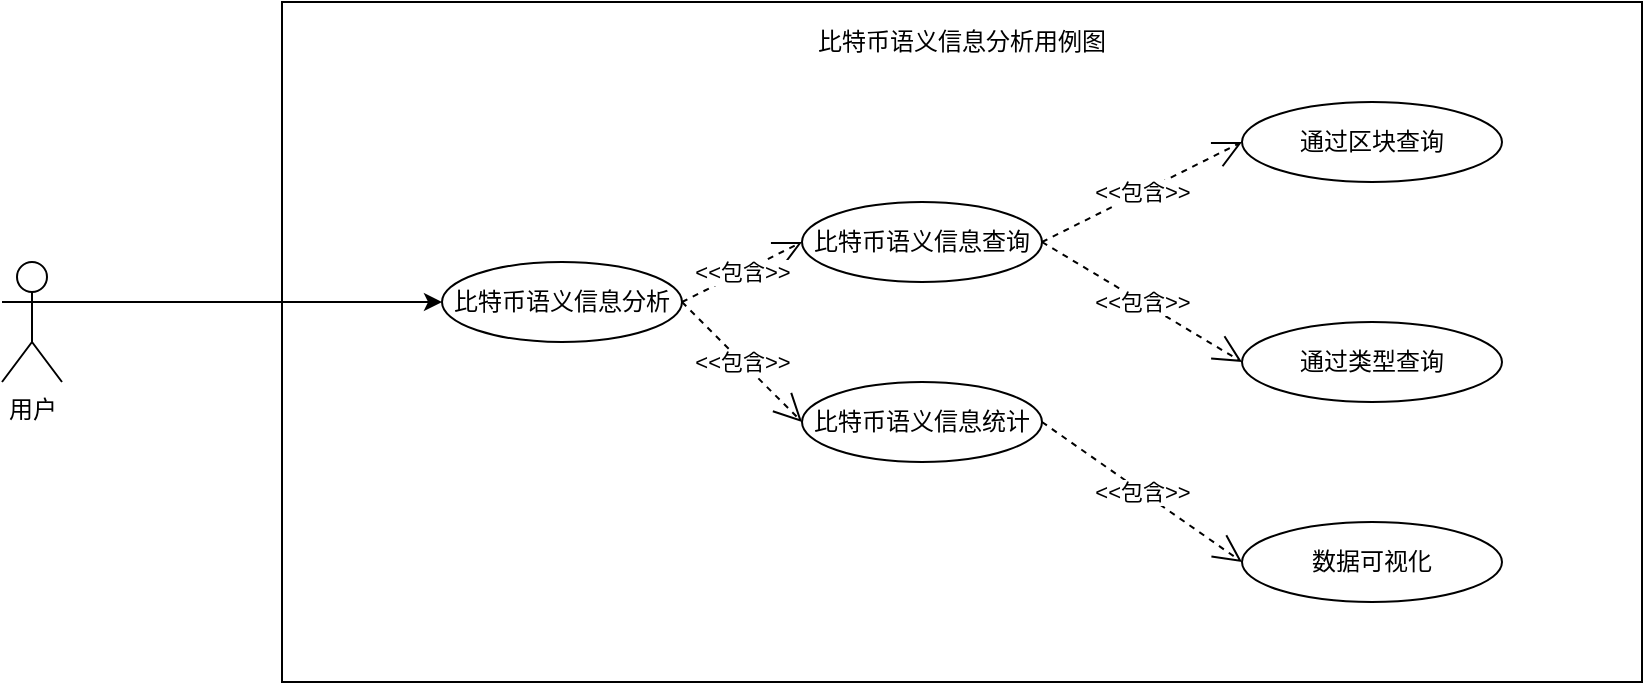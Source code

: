 <mxfile version="14.7.0" type="github"><diagram id="90IDWgGwv996NUTPNuem" name="Page-1"><mxGraphModel dx="2333" dy="801" grid="1" gridSize="10" guides="1" tooltips="1" connect="1" arrows="1" fold="1" page="1" pageScale="1" pageWidth="850" pageHeight="1100" math="0" shadow="0"><root><mxCell id="0"/><mxCell id="1" parent="0"/><mxCell id="Drm-NwM3W-UP_SvnV5Tc-9" value="" style="rounded=0;whiteSpace=wrap;html=1;" parent="1" vertex="1"><mxGeometry x="120" y="140" width="680" height="340" as="geometry"/></mxCell><mxCell id="WsCPyfnsRkTQpv4k7r7G-1" value="用户" style="shape=umlActor;verticalLabelPosition=bottom;verticalAlign=top;html=1;outlineConnect=0;" parent="1" vertex="1"><mxGeometry x="-20" y="270" width="30" height="60" as="geometry"/></mxCell><mxCell id="WsCPyfnsRkTQpv4k7r7G-7" value="比特币语义信息查询" style="ellipse;whiteSpace=wrap;html=1;" parent="1" vertex="1"><mxGeometry x="380" y="240" width="120" height="40" as="geometry"/></mxCell><mxCell id="WsCPyfnsRkTQpv4k7r7G-10" value="比特币语义信息统计" style="ellipse;whiteSpace=wrap;html=1;" parent="1" vertex="1"><mxGeometry x="380" y="330" width="120" height="40" as="geometry"/></mxCell><mxCell id="WsCPyfnsRkTQpv4k7r7G-20" value="通过区块查询" style="ellipse;whiteSpace=wrap;html=1;" parent="1" vertex="1"><mxGeometry x="600" y="190" width="130" height="40" as="geometry"/></mxCell><mxCell id="WsCPyfnsRkTQpv4k7r7G-21" value="通过类型查询" style="ellipse;whiteSpace=wrap;html=1;" parent="1" vertex="1"><mxGeometry x="600" y="300" width="130" height="40" as="geometry"/></mxCell><mxCell id="WsCPyfnsRkTQpv4k7r7G-25" value="&amp;lt;&amp;lt;包含&amp;gt;&amp;gt;" style="endArrow=open;endSize=12;dashed=1;html=1;entryX=0;entryY=0.5;entryDx=0;entryDy=0;exitX=1;exitY=0.5;exitDx=0;exitDy=0;" parent="1" source="WsCPyfnsRkTQpv4k7r7G-7" target="WsCPyfnsRkTQpv4k7r7G-21" edge="1"><mxGeometry width="160" relative="1" as="geometry"><mxPoint x="310" y="380" as="sourcePoint"/><mxPoint x="470.668" y="394.282" as="targetPoint"/><Array as="points"/></mxGeometry></mxCell><mxCell id="6kvlaEkvdR_WCjKz4TJ5-14" value="&amp;lt;&amp;lt;包含&amp;gt;&amp;gt;" style="endArrow=open;endSize=12;dashed=1;html=1;entryX=0;entryY=0.5;entryDx=0;entryDy=0;exitX=1;exitY=0.5;exitDx=0;exitDy=0;" parent="1" source="WsCPyfnsRkTQpv4k7r7G-7" target="WsCPyfnsRkTQpv4k7r7G-20" edge="1"><mxGeometry width="160" relative="1" as="geometry"><mxPoint x="349.996" y="290.002" as="sourcePoint"/><mxPoint x="546.608" y="331.718" as="targetPoint"/><Array as="points"/></mxGeometry></mxCell><mxCell id="6kvlaEkvdR_WCjKz4TJ5-35" value="比特币语义信息分析用例图" style="text;html=1;strokeColor=none;fillColor=none;align=center;verticalAlign=middle;whiteSpace=wrap;rounded=0;" parent="1" vertex="1"><mxGeometry x="340" y="150" width="240" height="20" as="geometry"/></mxCell><mxCell id="6kvlaEkvdR_WCjKz4TJ5-58" value="数据可视化" style="ellipse;whiteSpace=wrap;html=1;" parent="1" vertex="1"><mxGeometry x="600" y="400" width="130" height="40" as="geometry"/></mxCell><mxCell id="6kvlaEkvdR_WCjKz4TJ5-59" value="&amp;lt;&amp;lt;包含&amp;gt;&amp;gt;" style="endArrow=open;endSize=12;dashed=1;html=1;entryX=0;entryY=0.5;entryDx=0;entryDy=0;exitX=1;exitY=0.5;exitDx=0;exitDy=0;" parent="1" source="WsCPyfnsRkTQpv4k7r7G-10" target="6kvlaEkvdR_WCjKz4TJ5-58" edge="1"><mxGeometry width="160" relative="1" as="geometry"><mxPoint x="370" y="350" as="sourcePoint"/><mxPoint x="530.0" y="450" as="targetPoint"/><Array as="points"/></mxGeometry></mxCell><mxCell id="Drm-NwM3W-UP_SvnV5Tc-3" value="比特币语义信息分析" style="ellipse;whiteSpace=wrap;html=1;" parent="1" vertex="1"><mxGeometry x="200" y="270" width="120" height="40" as="geometry"/></mxCell><mxCell id="Drm-NwM3W-UP_SvnV5Tc-4" value="" style="endArrow=classic;html=1;exitX=1;exitY=0.333;exitDx=0;exitDy=0;exitPerimeter=0;entryX=0;entryY=0.5;entryDx=0;entryDy=0;" parent="1" source="WsCPyfnsRkTQpv4k7r7G-1" target="Drm-NwM3W-UP_SvnV5Tc-3" edge="1"><mxGeometry width="50" height="50" relative="1" as="geometry"><mxPoint x="100" y="400" as="sourcePoint"/><mxPoint x="160" y="320" as="targetPoint"/></mxGeometry></mxCell><mxCell id="Drm-NwM3W-UP_SvnV5Tc-7" value="&amp;lt;&amp;lt;包含&amp;gt;&amp;gt;" style="endArrow=open;endSize=12;dashed=1;html=1;entryX=0;entryY=0.5;entryDx=0;entryDy=0;exitX=1;exitY=0.5;exitDx=0;exitDy=0;" parent="1" source="Drm-NwM3W-UP_SvnV5Tc-3" target="WsCPyfnsRkTQpv4k7r7G-7" edge="1"><mxGeometry width="160" relative="1" as="geometry"><mxPoint x="340" y="140.0" as="sourcePoint"/><mxPoint x="390.0" y="90" as="targetPoint"/><Array as="points"/></mxGeometry></mxCell><mxCell id="Drm-NwM3W-UP_SvnV5Tc-8" value="&amp;lt;&amp;lt;包含&amp;gt;&amp;gt;" style="endArrow=open;endSize=12;dashed=1;html=1;entryX=0;entryY=0.5;entryDx=0;entryDy=0;exitX=1;exitY=0.5;exitDx=0;exitDy=0;" parent="1" source="Drm-NwM3W-UP_SvnV5Tc-3" target="WsCPyfnsRkTQpv4k7r7G-10" edge="1"><mxGeometry width="160" relative="1" as="geometry"><mxPoint x="350" y="150.0" as="sourcePoint"/><mxPoint x="400.0" y="100" as="targetPoint"/><Array as="points"/></mxGeometry></mxCell></root></mxGraphModel></diagram></mxfile>